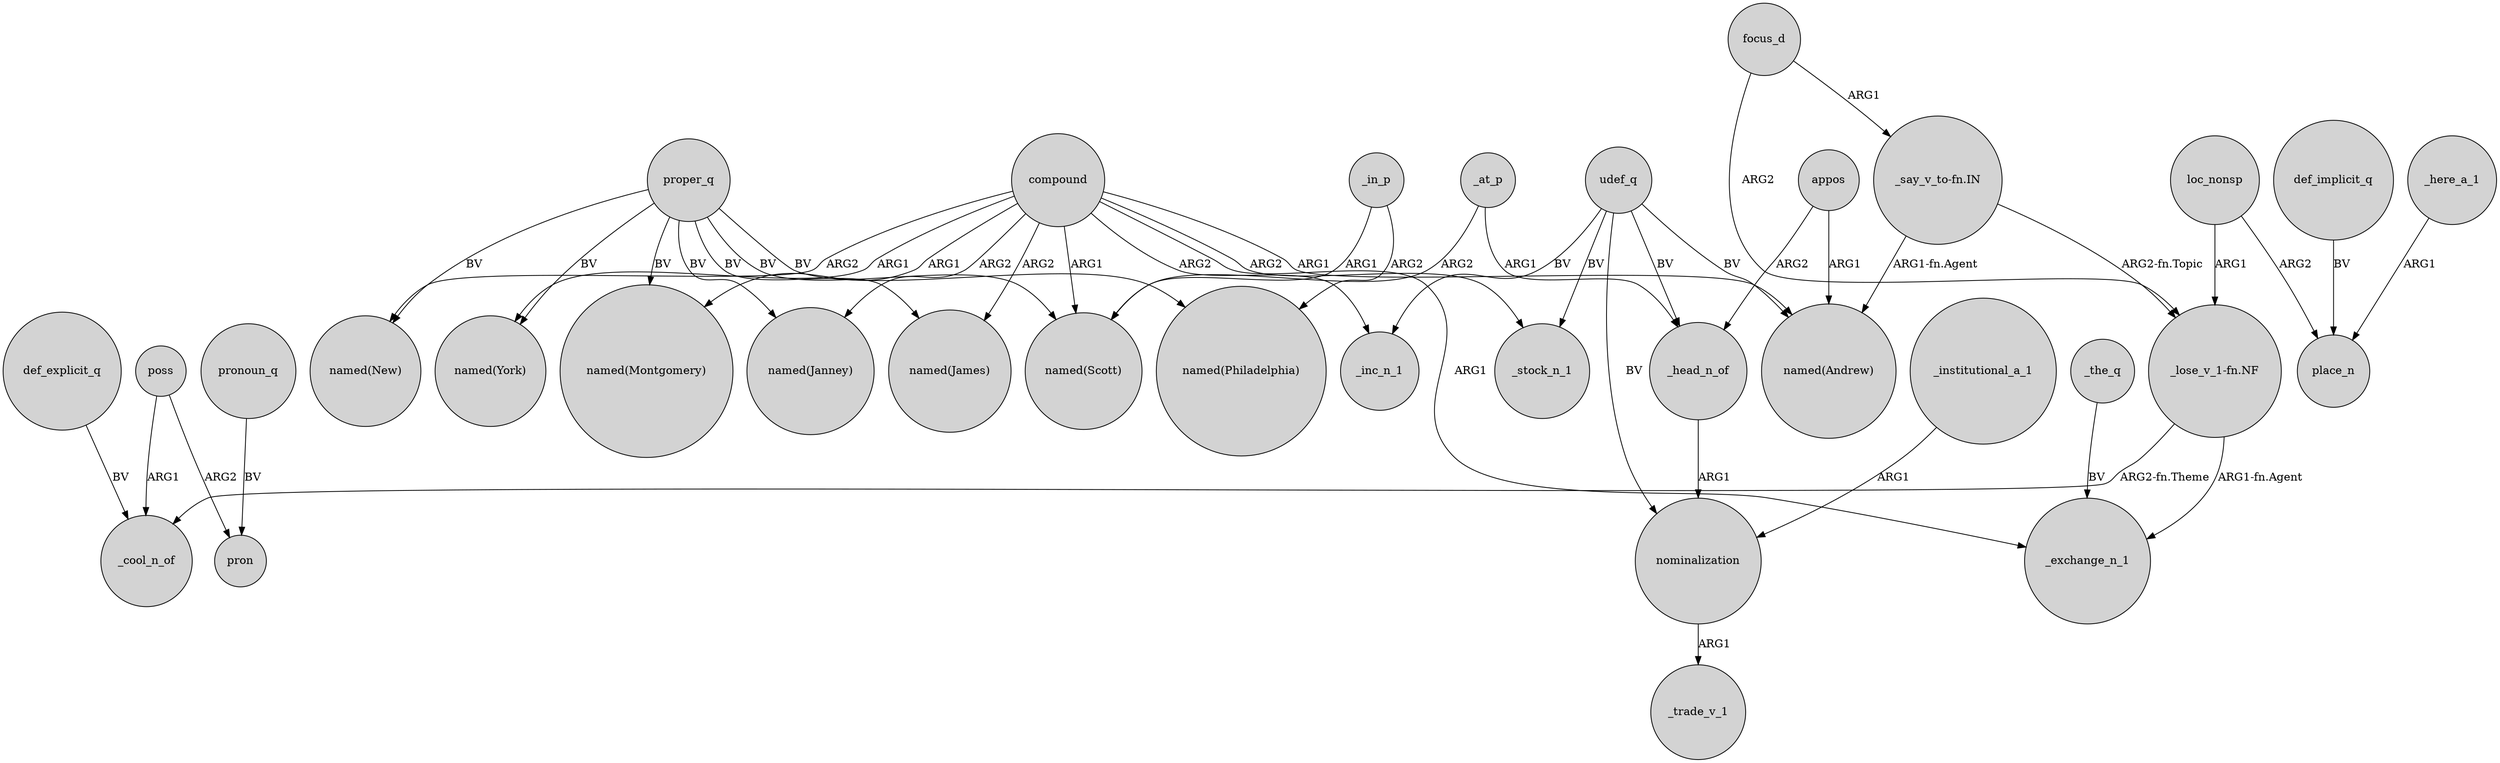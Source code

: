digraph {
	node [shape=circle style=filled]
	def_explicit_q -> _cool_n_of [label=BV]
	poss -> _cool_n_of [label=ARG1]
	compound -> "named(Scott)" [label=ARG1]
	proper_q -> "named(Philadelphia)" [label=BV]
	compound -> "named(New)" [label=ARG2]
	_here_a_1 -> place_n [label=ARG1]
	"_lose_v_1-fn.NF" -> _cool_n_of [label="ARG2-fn.Theme"]
	poss -> pron [label=ARG2]
	udef_q -> _inc_n_1 [label=BV]
	_head_n_of -> nominalization [label=ARG1]
	compound -> "named(Janney)" [label=ARG2]
	proper_q -> "named(New)" [label=BV]
	loc_nonsp -> "_lose_v_1-fn.NF" [label=ARG1]
	compound -> "named(James)" [label=ARG2]
	appos -> _head_n_of [label=ARG2]
	_at_p -> "named(Scott)" [label=ARG2]
	def_implicit_q -> place_n [label=BV]
	_in_p -> "named(Philadelphia)" [label=ARG2]
	udef_q -> "named(Andrew)" [label=BV]
	nominalization -> _trade_v_1 [label=ARG1]
	"_lose_v_1-fn.NF" -> _exchange_n_1 [label="ARG1-fn.Agent"]
	_institutional_a_1 -> nominalization [label=ARG1]
	compound -> _stock_n_1 [label=ARG2]
	pronoun_q -> pron [label=BV]
	udef_q -> _stock_n_1 [label=BV]
	compound -> "named(York)" [label=ARG1]
	proper_q -> "named(Scott)" [label=BV]
	compound -> _exchange_n_1 [label=ARG1]
	_in_p -> "named(Scott)" [label=ARG1]
	proper_q -> "named(Montgomery)" [label=BV]
	udef_q -> _head_n_of [label=BV]
	proper_q -> "named(James)" [label=BV]
	compound -> "named(Andrew)" [label=ARG1]
	udef_q -> nominalization [label=BV]
	loc_nonsp -> place_n [label=ARG2]
	_at_p -> _head_n_of [label=ARG1]
	appos -> "named(Andrew)" [label=ARG1]
	proper_q -> "named(Janney)" [label=BV]
	focus_d -> "_lose_v_1-fn.NF" [label=ARG2]
	proper_q -> "named(York)" [label=BV]
	"_say_v_to-fn.IN" -> "_lose_v_1-fn.NF" [label="ARG2-fn.Topic"]
	compound -> "named(Montgomery)" [label=ARG1]
	compound -> _inc_n_1 [label=ARG2]
	_the_q -> _exchange_n_1 [label=BV]
	focus_d -> "_say_v_to-fn.IN" [label=ARG1]
	"_say_v_to-fn.IN" -> "named(Andrew)" [label="ARG1-fn.Agent"]
}
